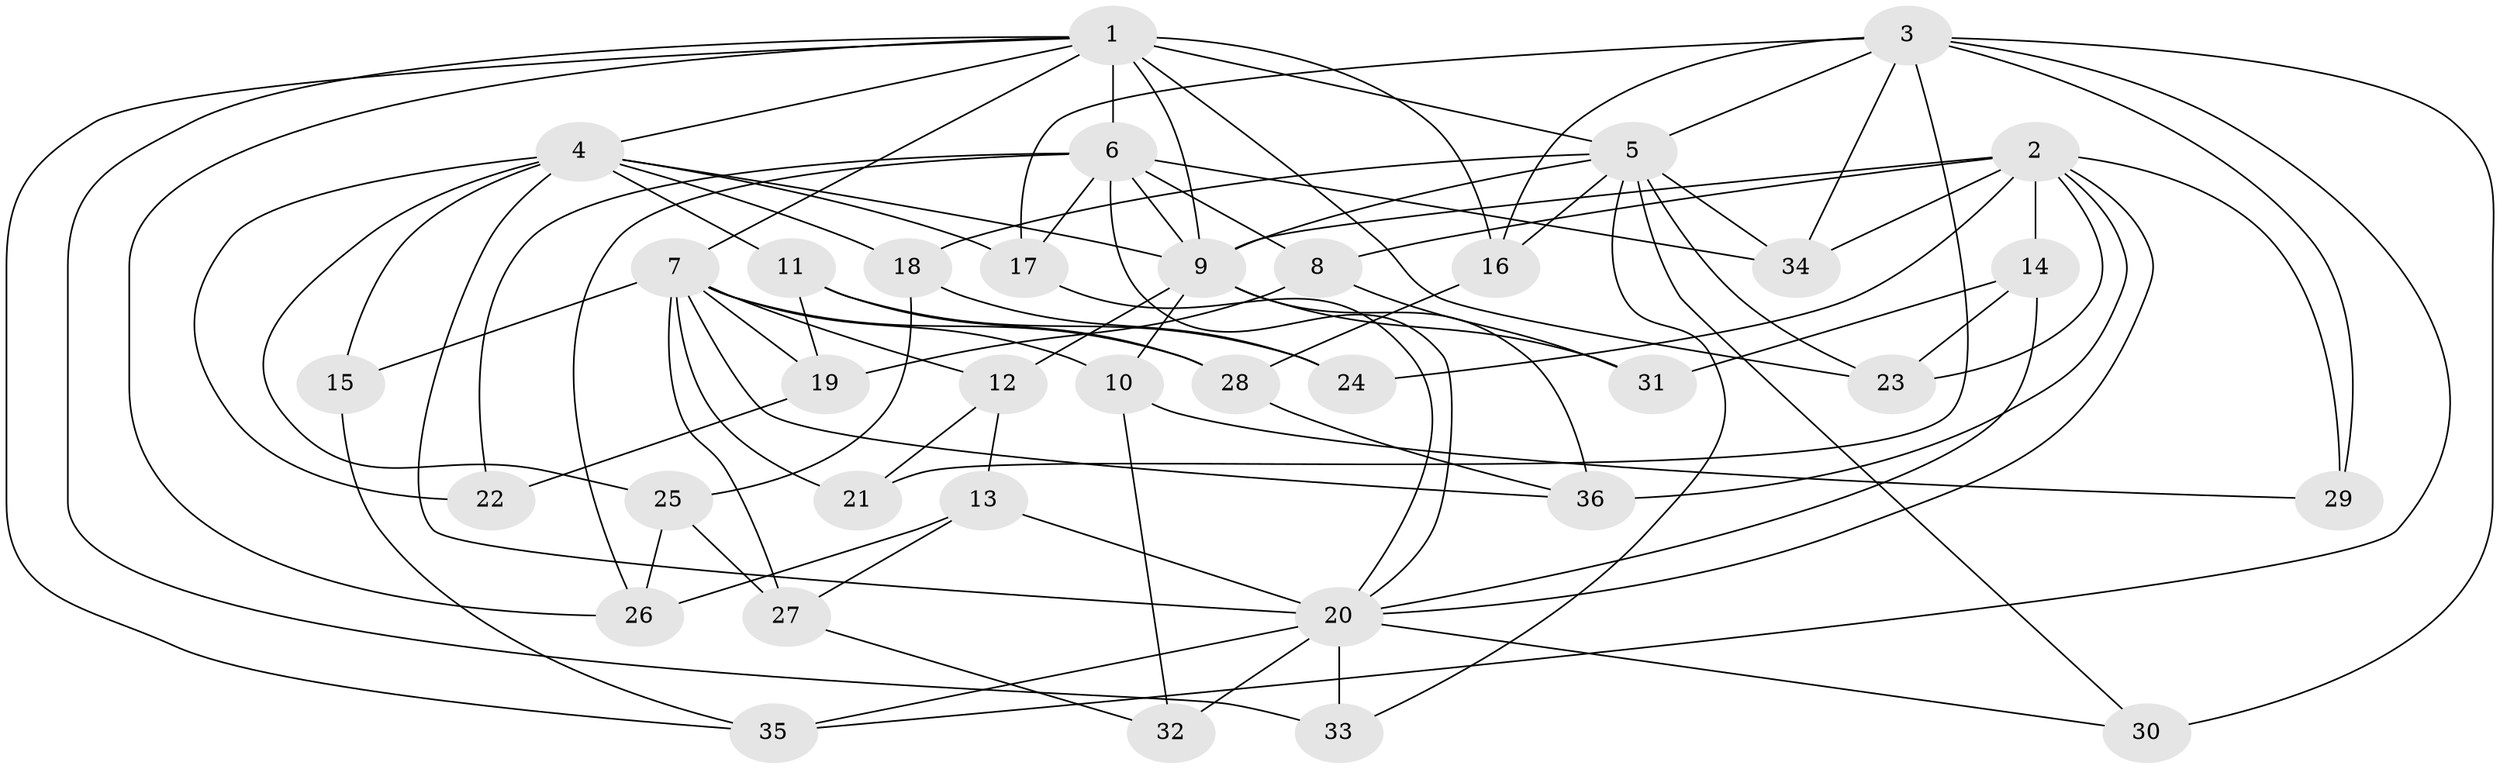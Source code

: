 // original degree distribution, {4: 1.0}
// Generated by graph-tools (version 1.1) at 2025/37/03/09/25 02:37:50]
// undirected, 36 vertices, 90 edges
graph export_dot {
graph [start="1"]
  node [color=gray90,style=filled];
  1;
  2;
  3;
  4;
  5;
  6;
  7;
  8;
  9;
  10;
  11;
  12;
  13;
  14;
  15;
  16;
  17;
  18;
  19;
  20;
  21;
  22;
  23;
  24;
  25;
  26;
  27;
  28;
  29;
  30;
  31;
  32;
  33;
  34;
  35;
  36;
  1 -- 4 [weight=1.0];
  1 -- 5 [weight=1.0];
  1 -- 6 [weight=2.0];
  1 -- 7 [weight=1.0];
  1 -- 9 [weight=1.0];
  1 -- 16 [weight=2.0];
  1 -- 23 [weight=1.0];
  1 -- 26 [weight=1.0];
  1 -- 33 [weight=1.0];
  1 -- 35 [weight=1.0];
  2 -- 8 [weight=1.0];
  2 -- 9 [weight=1.0];
  2 -- 14 [weight=1.0];
  2 -- 20 [weight=1.0];
  2 -- 23 [weight=1.0];
  2 -- 24 [weight=2.0];
  2 -- 29 [weight=1.0];
  2 -- 34 [weight=1.0];
  2 -- 36 [weight=1.0];
  3 -- 5 [weight=3.0];
  3 -- 16 [weight=1.0];
  3 -- 17 [weight=1.0];
  3 -- 21 [weight=1.0];
  3 -- 29 [weight=2.0];
  3 -- 30 [weight=2.0];
  3 -- 34 [weight=1.0];
  3 -- 35 [weight=1.0];
  4 -- 9 [weight=1.0];
  4 -- 11 [weight=1.0];
  4 -- 15 [weight=2.0];
  4 -- 17 [weight=1.0];
  4 -- 18 [weight=1.0];
  4 -- 20 [weight=1.0];
  4 -- 22 [weight=1.0];
  4 -- 25 [weight=1.0];
  5 -- 9 [weight=1.0];
  5 -- 16 [weight=2.0];
  5 -- 18 [weight=1.0];
  5 -- 23 [weight=1.0];
  5 -- 30 [weight=1.0];
  5 -- 33 [weight=1.0];
  5 -- 34 [weight=1.0];
  6 -- 8 [weight=1.0];
  6 -- 9 [weight=1.0];
  6 -- 17 [weight=1.0];
  6 -- 20 [weight=1.0];
  6 -- 22 [weight=2.0];
  6 -- 26 [weight=1.0];
  6 -- 34 [weight=1.0];
  7 -- 10 [weight=1.0];
  7 -- 12 [weight=1.0];
  7 -- 15 [weight=1.0];
  7 -- 19 [weight=1.0];
  7 -- 21 [weight=2.0];
  7 -- 27 [weight=1.0];
  7 -- 28 [weight=1.0];
  7 -- 36 [weight=1.0];
  8 -- 19 [weight=1.0];
  8 -- 31 [weight=1.0];
  9 -- 10 [weight=1.0];
  9 -- 12 [weight=1.0];
  9 -- 31 [weight=2.0];
  9 -- 36 [weight=1.0];
  10 -- 29 [weight=1.0];
  10 -- 32 [weight=1.0];
  11 -- 19 [weight=1.0];
  11 -- 24 [weight=1.0];
  11 -- 28 [weight=1.0];
  12 -- 13 [weight=1.0];
  12 -- 21 [weight=1.0];
  13 -- 20 [weight=1.0];
  13 -- 26 [weight=1.0];
  13 -- 27 [weight=1.0];
  14 -- 20 [weight=1.0];
  14 -- 23 [weight=1.0];
  14 -- 31 [weight=1.0];
  15 -- 35 [weight=1.0];
  16 -- 28 [weight=1.0];
  17 -- 20 [weight=1.0];
  18 -- 24 [weight=1.0];
  18 -- 25 [weight=1.0];
  19 -- 22 [weight=1.0];
  20 -- 30 [weight=1.0];
  20 -- 32 [weight=2.0];
  20 -- 33 [weight=2.0];
  20 -- 35 [weight=1.0];
  25 -- 26 [weight=1.0];
  25 -- 27 [weight=1.0];
  27 -- 32 [weight=1.0];
  28 -- 36 [weight=1.0];
}
